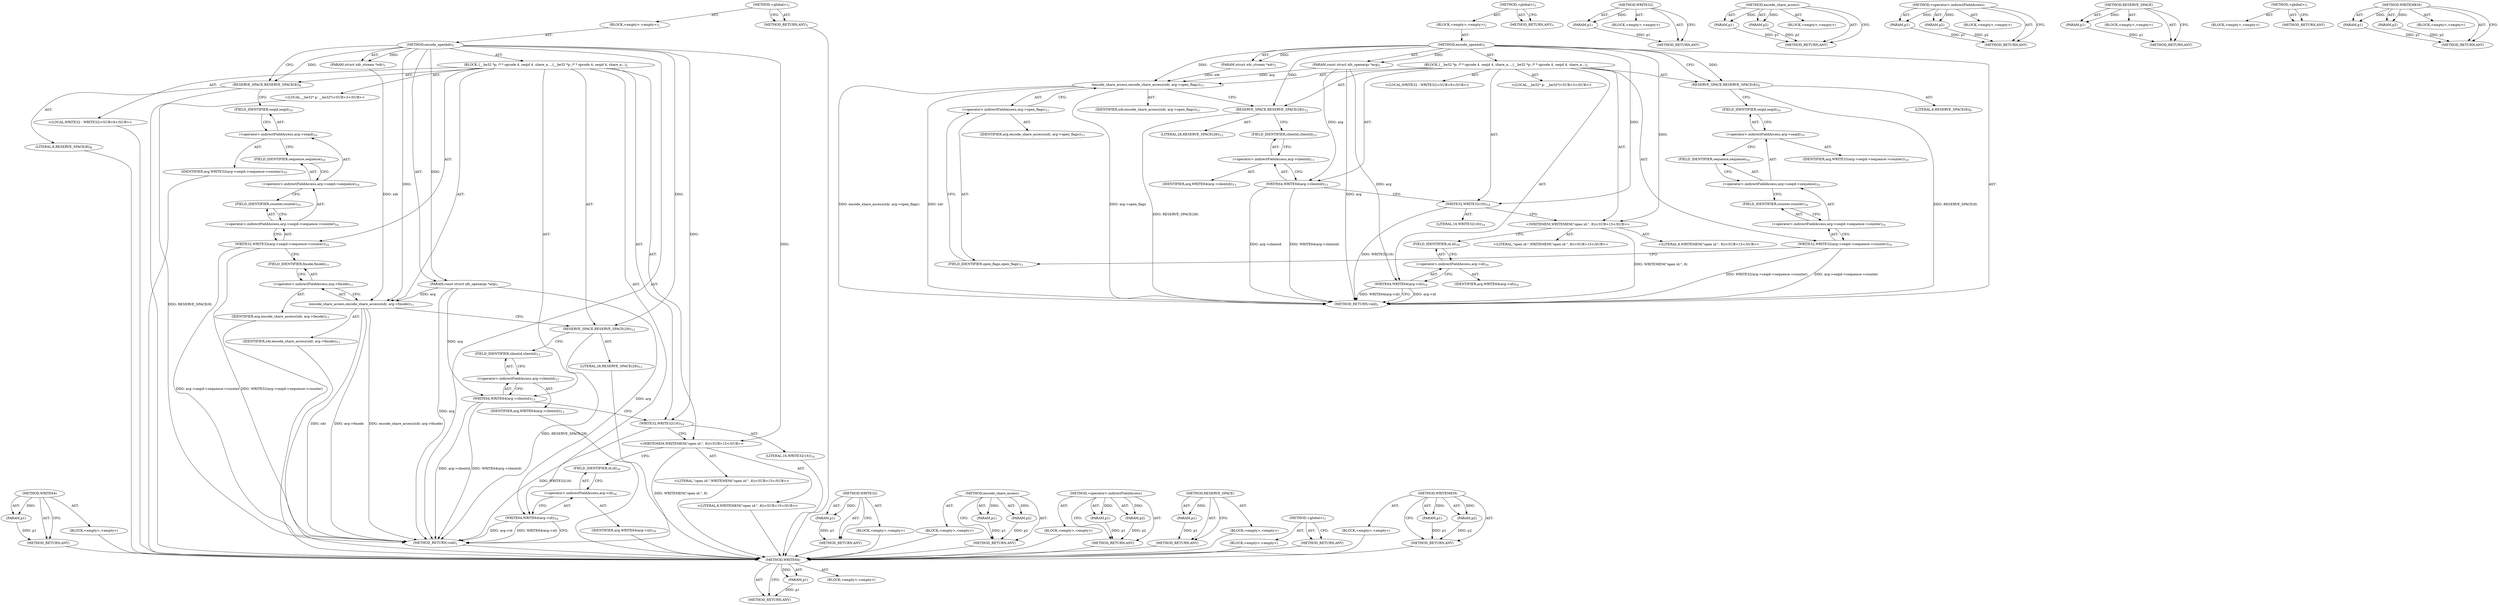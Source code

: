 digraph "WRITEMEM" {
vulnerable_89 [label=<(METHOD,WRITE64)>];
vulnerable_90 [label=<(PARAM,p1)>];
vulnerable_91 [label=<(BLOCK,&lt;empty&gt;,&lt;empty&gt;)>];
vulnerable_92 [label=<(METHOD_RETURN,ANY)>];
vulnerable_6 [label=<(METHOD,&lt;global&gt;)<SUB>1</SUB>>];
vulnerable_7 [label=<(BLOCK,&lt;empty&gt;,&lt;empty&gt;)<SUB>1</SUB>>];
vulnerable_8 [label=<(METHOD,encode_openhdr)<SUB>1</SUB>>];
vulnerable_9 [label=<(PARAM,struct xdr_stream *xdr)<SUB>1</SUB>>];
vulnerable_10 [label=<(PARAM,const struct nfs_openargs *arg)<SUB>1</SUB>>];
vulnerable_11 [label=<(BLOCK,{
	__be32 *p;
 /*
 * opcode 4, seqid 4, share_a...,{
	__be32 *p;
 /*
 * opcode 4, seqid 4, share_a...)<SUB>2</SUB>>];
vulnerable_12 [label="<(LOCAL,__be32* p: __be32*)<SUB>3</SUB>>"];
vulnerable_13 [label=<(RESERVE_SPACE,RESERVE_SPACE(8))<SUB>8</SUB>>];
vulnerable_14 [label=<(LITERAL,8,RESERVE_SPACE(8))<SUB>8</SUB>>];
vulnerable_15 [label="<(LOCAL,WRITE32 : WRITE32)<SUB>9</SUB>>"];
vulnerable_16 [label=<(WRITE32,WRITE32(arg-&gt;seqid-&gt;sequence-&gt;counter))<SUB>10</SUB>>];
vulnerable_17 [label=<(&lt;operator&gt;.indirectFieldAccess,arg-&gt;seqid-&gt;sequence-&gt;counter)<SUB>10</SUB>>];
vulnerable_18 [label=<(&lt;operator&gt;.indirectFieldAccess,arg-&gt;seqid-&gt;sequence)<SUB>10</SUB>>];
vulnerable_19 [label=<(&lt;operator&gt;.indirectFieldAccess,arg-&gt;seqid)<SUB>10</SUB>>];
vulnerable_20 [label=<(IDENTIFIER,arg,WRITE32(arg-&gt;seqid-&gt;sequence-&gt;counter))<SUB>10</SUB>>];
vulnerable_21 [label=<(FIELD_IDENTIFIER,seqid,seqid)<SUB>10</SUB>>];
vulnerable_22 [label=<(FIELD_IDENTIFIER,sequence,sequence)<SUB>10</SUB>>];
vulnerable_23 [label=<(FIELD_IDENTIFIER,counter,counter)<SUB>10</SUB>>];
vulnerable_24 [label=<(encode_share_access,encode_share_access(xdr, arg-&gt;open_flags))<SUB>11</SUB>>];
vulnerable_25 [label=<(IDENTIFIER,xdr,encode_share_access(xdr, arg-&gt;open_flags))<SUB>11</SUB>>];
vulnerable_26 [label=<(&lt;operator&gt;.indirectFieldAccess,arg-&gt;open_flags)<SUB>11</SUB>>];
vulnerable_27 [label=<(IDENTIFIER,arg,encode_share_access(xdr, arg-&gt;open_flags))<SUB>11</SUB>>];
vulnerable_28 [label=<(FIELD_IDENTIFIER,open_flags,open_flags)<SUB>11</SUB>>];
vulnerable_29 [label=<(RESERVE_SPACE,RESERVE_SPACE(28))<SUB>12</SUB>>];
vulnerable_30 [label=<(LITERAL,28,RESERVE_SPACE(28))<SUB>12</SUB>>];
vulnerable_31 [label=<(WRITE64,WRITE64(arg-&gt;clientid))<SUB>13</SUB>>];
vulnerable_32 [label=<(&lt;operator&gt;.indirectFieldAccess,arg-&gt;clientid)<SUB>13</SUB>>];
vulnerable_33 [label=<(IDENTIFIER,arg,WRITE64(arg-&gt;clientid))<SUB>13</SUB>>];
vulnerable_34 [label=<(FIELD_IDENTIFIER,clientid,clientid)<SUB>13</SUB>>];
vulnerable_35 [label=<(WRITE32,WRITE32(16))<SUB>14</SUB>>];
vulnerable_36 [label=<(LITERAL,16,WRITE32(16))<SUB>14</SUB>>];
vulnerable_37 [label="<(WRITEMEM,WRITEMEM(&quot;open id:&quot;, 8))<SUB>15</SUB>>"];
vulnerable_38 [label="<(LITERAL,&quot;open id:&quot;,WRITEMEM(&quot;open id:&quot;, 8))<SUB>15</SUB>>"];
vulnerable_39 [label="<(LITERAL,8,WRITEMEM(&quot;open id:&quot;, 8))<SUB>15</SUB>>"];
vulnerable_40 [label=<(WRITE64,WRITE64(arg-&gt;id))<SUB>16</SUB>>];
vulnerable_41 [label=<(&lt;operator&gt;.indirectFieldAccess,arg-&gt;id)<SUB>16</SUB>>];
vulnerable_42 [label=<(IDENTIFIER,arg,WRITE64(arg-&gt;id))<SUB>16</SUB>>];
vulnerable_43 [label=<(FIELD_IDENTIFIER,id,id)<SUB>16</SUB>>];
vulnerable_44 [label=<(METHOD_RETURN,void)<SUB>1</SUB>>];
vulnerable_46 [label=<(METHOD_RETURN,ANY)<SUB>1</SUB>>];
vulnerable_75 [label=<(METHOD,WRITE32)>];
vulnerable_76 [label=<(PARAM,p1)>];
vulnerable_77 [label=<(BLOCK,&lt;empty&gt;,&lt;empty&gt;)>];
vulnerable_78 [label=<(METHOD_RETURN,ANY)>];
vulnerable_84 [label=<(METHOD,encode_share_access)>];
vulnerable_85 [label=<(PARAM,p1)>];
vulnerable_86 [label=<(PARAM,p2)>];
vulnerable_87 [label=<(BLOCK,&lt;empty&gt;,&lt;empty&gt;)>];
vulnerable_88 [label=<(METHOD_RETURN,ANY)>];
vulnerable_79 [label=<(METHOD,&lt;operator&gt;.indirectFieldAccess)>];
vulnerable_80 [label=<(PARAM,p1)>];
vulnerable_81 [label=<(PARAM,p2)>];
vulnerable_82 [label=<(BLOCK,&lt;empty&gt;,&lt;empty&gt;)>];
vulnerable_83 [label=<(METHOD_RETURN,ANY)>];
vulnerable_71 [label=<(METHOD,RESERVE_SPACE)>];
vulnerable_72 [label=<(PARAM,p1)>];
vulnerable_73 [label=<(BLOCK,&lt;empty&gt;,&lt;empty&gt;)>];
vulnerable_74 [label=<(METHOD_RETURN,ANY)>];
vulnerable_65 [label=<(METHOD,&lt;global&gt;)<SUB>1</SUB>>];
vulnerable_66 [label=<(BLOCK,&lt;empty&gt;,&lt;empty&gt;)>];
vulnerable_67 [label=<(METHOD_RETURN,ANY)>];
vulnerable_93 [label=<(METHOD,WRITEMEM)>];
vulnerable_94 [label=<(PARAM,p1)>];
vulnerable_95 [label=<(PARAM,p2)>];
vulnerable_96 [label=<(BLOCK,&lt;empty&gt;,&lt;empty&gt;)>];
vulnerable_97 [label=<(METHOD_RETURN,ANY)>];
fixed_89 [label=<(METHOD,WRITE64)>];
fixed_90 [label=<(PARAM,p1)>];
fixed_91 [label=<(BLOCK,&lt;empty&gt;,&lt;empty&gt;)>];
fixed_92 [label=<(METHOD_RETURN,ANY)>];
fixed_6 [label=<(METHOD,&lt;global&gt;)<SUB>1</SUB>>];
fixed_7 [label=<(BLOCK,&lt;empty&gt;,&lt;empty&gt;)<SUB>1</SUB>>];
fixed_8 [label=<(METHOD,encode_openhdr)<SUB>1</SUB>>];
fixed_9 [label=<(PARAM,struct xdr_stream *xdr)<SUB>1</SUB>>];
fixed_10 [label=<(PARAM,const struct nfs_openargs *arg)<SUB>1</SUB>>];
fixed_11 [label=<(BLOCK,{
	__be32 *p;
 /*
 * opcode 4, seqid 4, share_a...,{
	__be32 *p;
 /*
 * opcode 4, seqid 4, share_a...)<SUB>2</SUB>>];
fixed_12 [label="<(LOCAL,__be32* p: __be32*)<SUB>3</SUB>>"];
fixed_13 [label=<(RESERVE_SPACE,RESERVE_SPACE(8))<SUB>8</SUB>>];
fixed_14 [label=<(LITERAL,8,RESERVE_SPACE(8))<SUB>8</SUB>>];
fixed_15 [label="<(LOCAL,WRITE32 : WRITE32)<SUB>9</SUB>>"];
fixed_16 [label=<(WRITE32,WRITE32(arg-&gt;seqid-&gt;sequence-&gt;counter))<SUB>10</SUB>>];
fixed_17 [label=<(&lt;operator&gt;.indirectFieldAccess,arg-&gt;seqid-&gt;sequence-&gt;counter)<SUB>10</SUB>>];
fixed_18 [label=<(&lt;operator&gt;.indirectFieldAccess,arg-&gt;seqid-&gt;sequence)<SUB>10</SUB>>];
fixed_19 [label=<(&lt;operator&gt;.indirectFieldAccess,arg-&gt;seqid)<SUB>10</SUB>>];
fixed_20 [label=<(IDENTIFIER,arg,WRITE32(arg-&gt;seqid-&gt;sequence-&gt;counter))<SUB>10</SUB>>];
fixed_21 [label=<(FIELD_IDENTIFIER,seqid,seqid)<SUB>10</SUB>>];
fixed_22 [label=<(FIELD_IDENTIFIER,sequence,sequence)<SUB>10</SUB>>];
fixed_23 [label=<(FIELD_IDENTIFIER,counter,counter)<SUB>10</SUB>>];
fixed_24 [label=<(encode_share_access,encode_share_access(xdr, arg-&gt;fmode))<SUB>11</SUB>>];
fixed_25 [label=<(IDENTIFIER,xdr,encode_share_access(xdr, arg-&gt;fmode))<SUB>11</SUB>>];
fixed_26 [label=<(&lt;operator&gt;.indirectFieldAccess,arg-&gt;fmode)<SUB>11</SUB>>];
fixed_27 [label=<(IDENTIFIER,arg,encode_share_access(xdr, arg-&gt;fmode))<SUB>11</SUB>>];
fixed_28 [label=<(FIELD_IDENTIFIER,fmode,fmode)<SUB>11</SUB>>];
fixed_29 [label=<(RESERVE_SPACE,RESERVE_SPACE(28))<SUB>12</SUB>>];
fixed_30 [label=<(LITERAL,28,RESERVE_SPACE(28))<SUB>12</SUB>>];
fixed_31 [label=<(WRITE64,WRITE64(arg-&gt;clientid))<SUB>13</SUB>>];
fixed_32 [label=<(&lt;operator&gt;.indirectFieldAccess,arg-&gt;clientid)<SUB>13</SUB>>];
fixed_33 [label=<(IDENTIFIER,arg,WRITE64(arg-&gt;clientid))<SUB>13</SUB>>];
fixed_34 [label=<(FIELD_IDENTIFIER,clientid,clientid)<SUB>13</SUB>>];
fixed_35 [label=<(WRITE32,WRITE32(16))<SUB>14</SUB>>];
fixed_36 [label=<(LITERAL,16,WRITE32(16))<SUB>14</SUB>>];
fixed_37 [label="<(WRITEMEM,WRITEMEM(&quot;open id:&quot;, 8))<SUB>15</SUB>>"];
fixed_38 [label="<(LITERAL,&quot;open id:&quot;,WRITEMEM(&quot;open id:&quot;, 8))<SUB>15</SUB>>"];
fixed_39 [label="<(LITERAL,8,WRITEMEM(&quot;open id:&quot;, 8))<SUB>15</SUB>>"];
fixed_40 [label=<(WRITE64,WRITE64(arg-&gt;id))<SUB>16</SUB>>];
fixed_41 [label=<(&lt;operator&gt;.indirectFieldAccess,arg-&gt;id)<SUB>16</SUB>>];
fixed_42 [label=<(IDENTIFIER,arg,WRITE64(arg-&gt;id))<SUB>16</SUB>>];
fixed_43 [label=<(FIELD_IDENTIFIER,id,id)<SUB>16</SUB>>];
fixed_44 [label=<(METHOD_RETURN,void)<SUB>1</SUB>>];
fixed_46 [label=<(METHOD_RETURN,ANY)<SUB>1</SUB>>];
fixed_75 [label=<(METHOD,WRITE32)>];
fixed_76 [label=<(PARAM,p1)>];
fixed_77 [label=<(BLOCK,&lt;empty&gt;,&lt;empty&gt;)>];
fixed_78 [label=<(METHOD_RETURN,ANY)>];
fixed_84 [label=<(METHOD,encode_share_access)>];
fixed_85 [label=<(PARAM,p1)>];
fixed_86 [label=<(PARAM,p2)>];
fixed_87 [label=<(BLOCK,&lt;empty&gt;,&lt;empty&gt;)>];
fixed_88 [label=<(METHOD_RETURN,ANY)>];
fixed_79 [label=<(METHOD,&lt;operator&gt;.indirectFieldAccess)>];
fixed_80 [label=<(PARAM,p1)>];
fixed_81 [label=<(PARAM,p2)>];
fixed_82 [label=<(BLOCK,&lt;empty&gt;,&lt;empty&gt;)>];
fixed_83 [label=<(METHOD_RETURN,ANY)>];
fixed_71 [label=<(METHOD,RESERVE_SPACE)>];
fixed_72 [label=<(PARAM,p1)>];
fixed_73 [label=<(BLOCK,&lt;empty&gt;,&lt;empty&gt;)>];
fixed_74 [label=<(METHOD_RETURN,ANY)>];
fixed_65 [label=<(METHOD,&lt;global&gt;)<SUB>1</SUB>>];
fixed_66 [label=<(BLOCK,&lt;empty&gt;,&lt;empty&gt;)>];
fixed_67 [label=<(METHOD_RETURN,ANY)>];
fixed_93 [label=<(METHOD,WRITEMEM)>];
fixed_94 [label=<(PARAM,p1)>];
fixed_95 [label=<(PARAM,p2)>];
fixed_96 [label=<(BLOCK,&lt;empty&gt;,&lt;empty&gt;)>];
fixed_97 [label=<(METHOD_RETURN,ANY)>];
vulnerable_89 -> vulnerable_90  [key=0, label="AST: "];
vulnerable_89 -> vulnerable_90  [key=1, label="DDG: "];
vulnerable_89 -> vulnerable_91  [key=0, label="AST: "];
vulnerable_89 -> vulnerable_92  [key=0, label="AST: "];
vulnerable_89 -> vulnerable_92  [key=1, label="CFG: "];
vulnerable_90 -> vulnerable_92  [key=0, label="DDG: p1"];
vulnerable_6 -> vulnerable_7  [key=0, label="AST: "];
vulnerable_6 -> vulnerable_46  [key=0, label="AST: "];
vulnerable_6 -> vulnerable_46  [key=1, label="CFG: "];
vulnerable_7 -> vulnerable_8  [key=0, label="AST: "];
vulnerable_8 -> vulnerable_9  [key=0, label="AST: "];
vulnerable_8 -> vulnerable_9  [key=1, label="DDG: "];
vulnerable_8 -> vulnerable_10  [key=0, label="AST: "];
vulnerable_8 -> vulnerable_10  [key=1, label="DDG: "];
vulnerable_8 -> vulnerable_11  [key=0, label="AST: "];
vulnerable_8 -> vulnerable_44  [key=0, label="AST: "];
vulnerable_8 -> vulnerable_13  [key=0, label="CFG: "];
vulnerable_8 -> vulnerable_13  [key=1, label="DDG: "];
vulnerable_8 -> vulnerable_24  [key=0, label="DDG: "];
vulnerable_8 -> vulnerable_29  [key=0, label="DDG: "];
vulnerable_8 -> vulnerable_35  [key=0, label="DDG: "];
vulnerable_8 -> vulnerable_37  [key=0, label="DDG: "];
vulnerable_9 -> vulnerable_24  [key=0, label="DDG: xdr"];
vulnerable_10 -> vulnerable_44  [key=0, label="DDG: arg"];
vulnerable_10 -> vulnerable_24  [key=0, label="DDG: arg"];
vulnerable_10 -> vulnerable_31  [key=0, label="DDG: arg"];
vulnerable_10 -> vulnerable_40  [key=0, label="DDG: arg"];
vulnerable_11 -> vulnerable_12  [key=0, label="AST: "];
vulnerable_11 -> vulnerable_13  [key=0, label="AST: "];
vulnerable_11 -> vulnerable_15  [key=0, label="AST: "];
vulnerable_11 -> vulnerable_16  [key=0, label="AST: "];
vulnerable_11 -> vulnerable_24  [key=0, label="AST: "];
vulnerable_11 -> vulnerable_29  [key=0, label="AST: "];
vulnerable_11 -> vulnerable_31  [key=0, label="AST: "];
vulnerable_11 -> vulnerable_35  [key=0, label="AST: "];
vulnerable_11 -> vulnerable_37  [key=0, label="AST: "];
vulnerable_11 -> vulnerable_40  [key=0, label="AST: "];
vulnerable_13 -> vulnerable_14  [key=0, label="AST: "];
vulnerable_13 -> vulnerable_21  [key=0, label="CFG: "];
vulnerable_13 -> vulnerable_44  [key=0, label="DDG: RESERVE_SPACE(8)"];
vulnerable_16 -> vulnerable_17  [key=0, label="AST: "];
vulnerable_16 -> vulnerable_28  [key=0, label="CFG: "];
vulnerable_16 -> vulnerable_44  [key=0, label="DDG: arg-&gt;seqid-&gt;sequence-&gt;counter"];
vulnerable_16 -> vulnerable_44  [key=1, label="DDG: WRITE32(arg-&gt;seqid-&gt;sequence-&gt;counter)"];
vulnerable_17 -> vulnerable_18  [key=0, label="AST: "];
vulnerable_17 -> vulnerable_23  [key=0, label="AST: "];
vulnerable_17 -> vulnerable_16  [key=0, label="CFG: "];
vulnerable_18 -> vulnerable_19  [key=0, label="AST: "];
vulnerable_18 -> vulnerable_22  [key=0, label="AST: "];
vulnerable_18 -> vulnerable_23  [key=0, label="CFG: "];
vulnerable_19 -> vulnerable_20  [key=0, label="AST: "];
vulnerable_19 -> vulnerable_21  [key=0, label="AST: "];
vulnerable_19 -> vulnerable_22  [key=0, label="CFG: "];
vulnerable_21 -> vulnerable_19  [key=0, label="CFG: "];
vulnerable_22 -> vulnerable_18  [key=0, label="CFG: "];
vulnerable_23 -> vulnerable_17  [key=0, label="CFG: "];
vulnerable_24 -> vulnerable_25  [key=0, label="AST: "];
vulnerable_24 -> vulnerable_26  [key=0, label="AST: "];
vulnerable_24 -> vulnerable_29  [key=0, label="CFG: "];
vulnerable_24 -> vulnerable_44  [key=0, label="DDG: xdr"];
vulnerable_24 -> vulnerable_44  [key=1, label="DDG: arg-&gt;open_flags"];
vulnerable_24 -> vulnerable_44  [key=2, label="DDG: encode_share_access(xdr, arg-&gt;open_flags)"];
vulnerable_26 -> vulnerable_27  [key=0, label="AST: "];
vulnerable_26 -> vulnerable_28  [key=0, label="AST: "];
vulnerable_26 -> vulnerable_24  [key=0, label="CFG: "];
vulnerable_28 -> vulnerable_26  [key=0, label="CFG: "];
vulnerable_29 -> vulnerable_30  [key=0, label="AST: "];
vulnerable_29 -> vulnerable_34  [key=0, label="CFG: "];
vulnerable_29 -> vulnerable_44  [key=0, label="DDG: RESERVE_SPACE(28)"];
vulnerable_31 -> vulnerable_32  [key=0, label="AST: "];
vulnerable_31 -> vulnerable_35  [key=0, label="CFG: "];
vulnerable_31 -> vulnerable_44  [key=0, label="DDG: arg-&gt;clientid"];
vulnerable_31 -> vulnerable_44  [key=1, label="DDG: WRITE64(arg-&gt;clientid)"];
vulnerable_32 -> vulnerable_33  [key=0, label="AST: "];
vulnerable_32 -> vulnerable_34  [key=0, label="AST: "];
vulnerable_32 -> vulnerable_31  [key=0, label="CFG: "];
vulnerable_34 -> vulnerable_32  [key=0, label="CFG: "];
vulnerable_35 -> vulnerable_36  [key=0, label="AST: "];
vulnerable_35 -> vulnerable_37  [key=0, label="CFG: "];
vulnerable_35 -> vulnerable_44  [key=0, label="DDG: WRITE32(16)"];
vulnerable_37 -> vulnerable_38  [key=0, label="AST: "];
vulnerable_37 -> vulnerable_39  [key=0, label="AST: "];
vulnerable_37 -> vulnerable_43  [key=0, label="CFG: "];
vulnerable_37 -> vulnerable_44  [key=0, label="DDG: WRITEMEM(&quot;open id:&quot;, 8)"];
vulnerable_40 -> vulnerable_41  [key=0, label="AST: "];
vulnerable_40 -> vulnerable_44  [key=0, label="CFG: "];
vulnerable_40 -> vulnerable_44  [key=1, label="DDG: arg-&gt;id"];
vulnerable_40 -> vulnerable_44  [key=2, label="DDG: WRITE64(arg-&gt;id)"];
vulnerable_41 -> vulnerable_42  [key=0, label="AST: "];
vulnerable_41 -> vulnerable_43  [key=0, label="AST: "];
vulnerable_41 -> vulnerable_40  [key=0, label="CFG: "];
vulnerable_43 -> vulnerable_41  [key=0, label="CFG: "];
vulnerable_75 -> vulnerable_76  [key=0, label="AST: "];
vulnerable_75 -> vulnerable_76  [key=1, label="DDG: "];
vulnerable_75 -> vulnerable_77  [key=0, label="AST: "];
vulnerable_75 -> vulnerable_78  [key=0, label="AST: "];
vulnerable_75 -> vulnerable_78  [key=1, label="CFG: "];
vulnerable_76 -> vulnerable_78  [key=0, label="DDG: p1"];
vulnerable_84 -> vulnerable_85  [key=0, label="AST: "];
vulnerable_84 -> vulnerable_85  [key=1, label="DDG: "];
vulnerable_84 -> vulnerable_87  [key=0, label="AST: "];
vulnerable_84 -> vulnerable_86  [key=0, label="AST: "];
vulnerable_84 -> vulnerable_86  [key=1, label="DDG: "];
vulnerable_84 -> vulnerable_88  [key=0, label="AST: "];
vulnerable_84 -> vulnerable_88  [key=1, label="CFG: "];
vulnerable_85 -> vulnerable_88  [key=0, label="DDG: p1"];
vulnerable_86 -> vulnerable_88  [key=0, label="DDG: p2"];
vulnerable_79 -> vulnerable_80  [key=0, label="AST: "];
vulnerable_79 -> vulnerable_80  [key=1, label="DDG: "];
vulnerable_79 -> vulnerable_82  [key=0, label="AST: "];
vulnerable_79 -> vulnerable_81  [key=0, label="AST: "];
vulnerable_79 -> vulnerable_81  [key=1, label="DDG: "];
vulnerable_79 -> vulnerable_83  [key=0, label="AST: "];
vulnerable_79 -> vulnerable_83  [key=1, label="CFG: "];
vulnerable_80 -> vulnerable_83  [key=0, label="DDG: p1"];
vulnerable_81 -> vulnerable_83  [key=0, label="DDG: p2"];
vulnerable_71 -> vulnerable_72  [key=0, label="AST: "];
vulnerable_71 -> vulnerable_72  [key=1, label="DDG: "];
vulnerable_71 -> vulnerable_73  [key=0, label="AST: "];
vulnerable_71 -> vulnerable_74  [key=0, label="AST: "];
vulnerable_71 -> vulnerable_74  [key=1, label="CFG: "];
vulnerable_72 -> vulnerable_74  [key=0, label="DDG: p1"];
vulnerable_65 -> vulnerable_66  [key=0, label="AST: "];
vulnerable_65 -> vulnerable_67  [key=0, label="AST: "];
vulnerable_65 -> vulnerable_67  [key=1, label="CFG: "];
vulnerable_93 -> vulnerable_94  [key=0, label="AST: "];
vulnerable_93 -> vulnerable_94  [key=1, label="DDG: "];
vulnerable_93 -> vulnerable_96  [key=0, label="AST: "];
vulnerable_93 -> vulnerable_95  [key=0, label="AST: "];
vulnerable_93 -> vulnerable_95  [key=1, label="DDG: "];
vulnerable_93 -> vulnerable_97  [key=0, label="AST: "];
vulnerable_93 -> vulnerable_97  [key=1, label="CFG: "];
vulnerable_94 -> vulnerable_97  [key=0, label="DDG: p1"];
vulnerable_95 -> vulnerable_97  [key=0, label="DDG: p2"];
fixed_89 -> fixed_90  [key=0, label="AST: "];
fixed_89 -> fixed_90  [key=1, label="DDG: "];
fixed_89 -> fixed_91  [key=0, label="AST: "];
fixed_89 -> fixed_92  [key=0, label="AST: "];
fixed_89 -> fixed_92  [key=1, label="CFG: "];
fixed_90 -> fixed_92  [key=0, label="DDG: p1"];
fixed_91 -> vulnerable_89  [key=0];
fixed_92 -> vulnerable_89  [key=0];
fixed_6 -> fixed_7  [key=0, label="AST: "];
fixed_6 -> fixed_46  [key=0, label="AST: "];
fixed_6 -> fixed_46  [key=1, label="CFG: "];
fixed_7 -> fixed_8  [key=0, label="AST: "];
fixed_8 -> fixed_9  [key=0, label="AST: "];
fixed_8 -> fixed_9  [key=1, label="DDG: "];
fixed_8 -> fixed_10  [key=0, label="AST: "];
fixed_8 -> fixed_10  [key=1, label="DDG: "];
fixed_8 -> fixed_11  [key=0, label="AST: "];
fixed_8 -> fixed_44  [key=0, label="AST: "];
fixed_8 -> fixed_13  [key=0, label="CFG: "];
fixed_8 -> fixed_13  [key=1, label="DDG: "];
fixed_8 -> fixed_24  [key=0, label="DDG: "];
fixed_8 -> fixed_29  [key=0, label="DDG: "];
fixed_8 -> fixed_35  [key=0, label="DDG: "];
fixed_8 -> fixed_37  [key=0, label="DDG: "];
fixed_9 -> fixed_24  [key=0, label="DDG: xdr"];
fixed_10 -> fixed_44  [key=0, label="DDG: arg"];
fixed_10 -> fixed_24  [key=0, label="DDG: arg"];
fixed_10 -> fixed_31  [key=0, label="DDG: arg"];
fixed_10 -> fixed_40  [key=0, label="DDG: arg"];
fixed_11 -> fixed_12  [key=0, label="AST: "];
fixed_11 -> fixed_13  [key=0, label="AST: "];
fixed_11 -> fixed_15  [key=0, label="AST: "];
fixed_11 -> fixed_16  [key=0, label="AST: "];
fixed_11 -> fixed_24  [key=0, label="AST: "];
fixed_11 -> fixed_29  [key=0, label="AST: "];
fixed_11 -> fixed_31  [key=0, label="AST: "];
fixed_11 -> fixed_35  [key=0, label="AST: "];
fixed_11 -> fixed_37  [key=0, label="AST: "];
fixed_11 -> fixed_40  [key=0, label="AST: "];
fixed_12 -> vulnerable_89  [key=0];
fixed_13 -> fixed_14  [key=0, label="AST: "];
fixed_13 -> fixed_21  [key=0, label="CFG: "];
fixed_13 -> fixed_44  [key=0, label="DDG: RESERVE_SPACE(8)"];
fixed_14 -> vulnerable_89  [key=0];
fixed_15 -> vulnerable_89  [key=0];
fixed_16 -> fixed_17  [key=0, label="AST: "];
fixed_16 -> fixed_28  [key=0, label="CFG: "];
fixed_16 -> fixed_44  [key=0, label="DDG: arg-&gt;seqid-&gt;sequence-&gt;counter"];
fixed_16 -> fixed_44  [key=1, label="DDG: WRITE32(arg-&gt;seqid-&gt;sequence-&gt;counter)"];
fixed_17 -> fixed_18  [key=0, label="AST: "];
fixed_17 -> fixed_23  [key=0, label="AST: "];
fixed_17 -> fixed_16  [key=0, label="CFG: "];
fixed_18 -> fixed_19  [key=0, label="AST: "];
fixed_18 -> fixed_22  [key=0, label="AST: "];
fixed_18 -> fixed_23  [key=0, label="CFG: "];
fixed_19 -> fixed_20  [key=0, label="AST: "];
fixed_19 -> fixed_21  [key=0, label="AST: "];
fixed_19 -> fixed_22  [key=0, label="CFG: "];
fixed_20 -> vulnerable_89  [key=0];
fixed_21 -> fixed_19  [key=0, label="CFG: "];
fixed_22 -> fixed_18  [key=0, label="CFG: "];
fixed_23 -> fixed_17  [key=0, label="CFG: "];
fixed_24 -> fixed_25  [key=0, label="AST: "];
fixed_24 -> fixed_26  [key=0, label="AST: "];
fixed_24 -> fixed_29  [key=0, label="CFG: "];
fixed_24 -> fixed_44  [key=0, label="DDG: xdr"];
fixed_24 -> fixed_44  [key=1, label="DDG: arg-&gt;fmode"];
fixed_24 -> fixed_44  [key=2, label="DDG: encode_share_access(xdr, arg-&gt;fmode)"];
fixed_25 -> vulnerable_89  [key=0];
fixed_26 -> fixed_27  [key=0, label="AST: "];
fixed_26 -> fixed_28  [key=0, label="AST: "];
fixed_26 -> fixed_24  [key=0, label="CFG: "];
fixed_27 -> vulnerable_89  [key=0];
fixed_28 -> fixed_26  [key=0, label="CFG: "];
fixed_29 -> fixed_30  [key=0, label="AST: "];
fixed_29 -> fixed_34  [key=0, label="CFG: "];
fixed_29 -> fixed_44  [key=0, label="DDG: RESERVE_SPACE(28)"];
fixed_30 -> vulnerable_89  [key=0];
fixed_31 -> fixed_32  [key=0, label="AST: "];
fixed_31 -> fixed_35  [key=0, label="CFG: "];
fixed_31 -> fixed_44  [key=0, label="DDG: arg-&gt;clientid"];
fixed_31 -> fixed_44  [key=1, label="DDG: WRITE64(arg-&gt;clientid)"];
fixed_32 -> fixed_33  [key=0, label="AST: "];
fixed_32 -> fixed_34  [key=0, label="AST: "];
fixed_32 -> fixed_31  [key=0, label="CFG: "];
fixed_33 -> vulnerable_89  [key=0];
fixed_34 -> fixed_32  [key=0, label="CFG: "];
fixed_35 -> fixed_36  [key=0, label="AST: "];
fixed_35 -> fixed_37  [key=0, label="CFG: "];
fixed_35 -> fixed_44  [key=0, label="DDG: WRITE32(16)"];
fixed_36 -> vulnerable_89  [key=0];
fixed_37 -> fixed_38  [key=0, label="AST: "];
fixed_37 -> fixed_39  [key=0, label="AST: "];
fixed_37 -> fixed_43  [key=0, label="CFG: "];
fixed_37 -> fixed_44  [key=0, label="DDG: WRITEMEM(&quot;open id:&quot;, 8)"];
fixed_38 -> vulnerable_89  [key=0];
fixed_39 -> vulnerable_89  [key=0];
fixed_40 -> fixed_41  [key=0, label="AST: "];
fixed_40 -> fixed_44  [key=0, label="CFG: "];
fixed_40 -> fixed_44  [key=1, label="DDG: arg-&gt;id"];
fixed_40 -> fixed_44  [key=2, label="DDG: WRITE64(arg-&gt;id)"];
fixed_41 -> fixed_42  [key=0, label="AST: "];
fixed_41 -> fixed_43  [key=0, label="AST: "];
fixed_41 -> fixed_40  [key=0, label="CFG: "];
fixed_42 -> vulnerable_89  [key=0];
fixed_43 -> fixed_41  [key=0, label="CFG: "];
fixed_44 -> vulnerable_89  [key=0];
fixed_46 -> vulnerable_89  [key=0];
fixed_75 -> fixed_76  [key=0, label="AST: "];
fixed_75 -> fixed_76  [key=1, label="DDG: "];
fixed_75 -> fixed_77  [key=0, label="AST: "];
fixed_75 -> fixed_78  [key=0, label="AST: "];
fixed_75 -> fixed_78  [key=1, label="CFG: "];
fixed_76 -> fixed_78  [key=0, label="DDG: p1"];
fixed_77 -> vulnerable_89  [key=0];
fixed_78 -> vulnerable_89  [key=0];
fixed_84 -> fixed_85  [key=0, label="AST: "];
fixed_84 -> fixed_85  [key=1, label="DDG: "];
fixed_84 -> fixed_87  [key=0, label="AST: "];
fixed_84 -> fixed_86  [key=0, label="AST: "];
fixed_84 -> fixed_86  [key=1, label="DDG: "];
fixed_84 -> fixed_88  [key=0, label="AST: "];
fixed_84 -> fixed_88  [key=1, label="CFG: "];
fixed_85 -> fixed_88  [key=0, label="DDG: p1"];
fixed_86 -> fixed_88  [key=0, label="DDG: p2"];
fixed_87 -> vulnerable_89  [key=0];
fixed_88 -> vulnerable_89  [key=0];
fixed_79 -> fixed_80  [key=0, label="AST: "];
fixed_79 -> fixed_80  [key=1, label="DDG: "];
fixed_79 -> fixed_82  [key=0, label="AST: "];
fixed_79 -> fixed_81  [key=0, label="AST: "];
fixed_79 -> fixed_81  [key=1, label="DDG: "];
fixed_79 -> fixed_83  [key=0, label="AST: "];
fixed_79 -> fixed_83  [key=1, label="CFG: "];
fixed_80 -> fixed_83  [key=0, label="DDG: p1"];
fixed_81 -> fixed_83  [key=0, label="DDG: p2"];
fixed_82 -> vulnerable_89  [key=0];
fixed_83 -> vulnerable_89  [key=0];
fixed_71 -> fixed_72  [key=0, label="AST: "];
fixed_71 -> fixed_72  [key=1, label="DDG: "];
fixed_71 -> fixed_73  [key=0, label="AST: "];
fixed_71 -> fixed_74  [key=0, label="AST: "];
fixed_71 -> fixed_74  [key=1, label="CFG: "];
fixed_72 -> fixed_74  [key=0, label="DDG: p1"];
fixed_73 -> vulnerable_89  [key=0];
fixed_74 -> vulnerable_89  [key=0];
fixed_65 -> fixed_66  [key=0, label="AST: "];
fixed_65 -> fixed_67  [key=0, label="AST: "];
fixed_65 -> fixed_67  [key=1, label="CFG: "];
fixed_66 -> vulnerable_89  [key=0];
fixed_67 -> vulnerable_89  [key=0];
fixed_93 -> fixed_94  [key=0, label="AST: "];
fixed_93 -> fixed_94  [key=1, label="DDG: "];
fixed_93 -> fixed_96  [key=0, label="AST: "];
fixed_93 -> fixed_95  [key=0, label="AST: "];
fixed_93 -> fixed_95  [key=1, label="DDG: "];
fixed_93 -> fixed_97  [key=0, label="AST: "];
fixed_93 -> fixed_97  [key=1, label="CFG: "];
fixed_94 -> fixed_97  [key=0, label="DDG: p1"];
fixed_95 -> fixed_97  [key=0, label="DDG: p2"];
fixed_96 -> vulnerable_89  [key=0];
fixed_97 -> vulnerable_89  [key=0];
}
